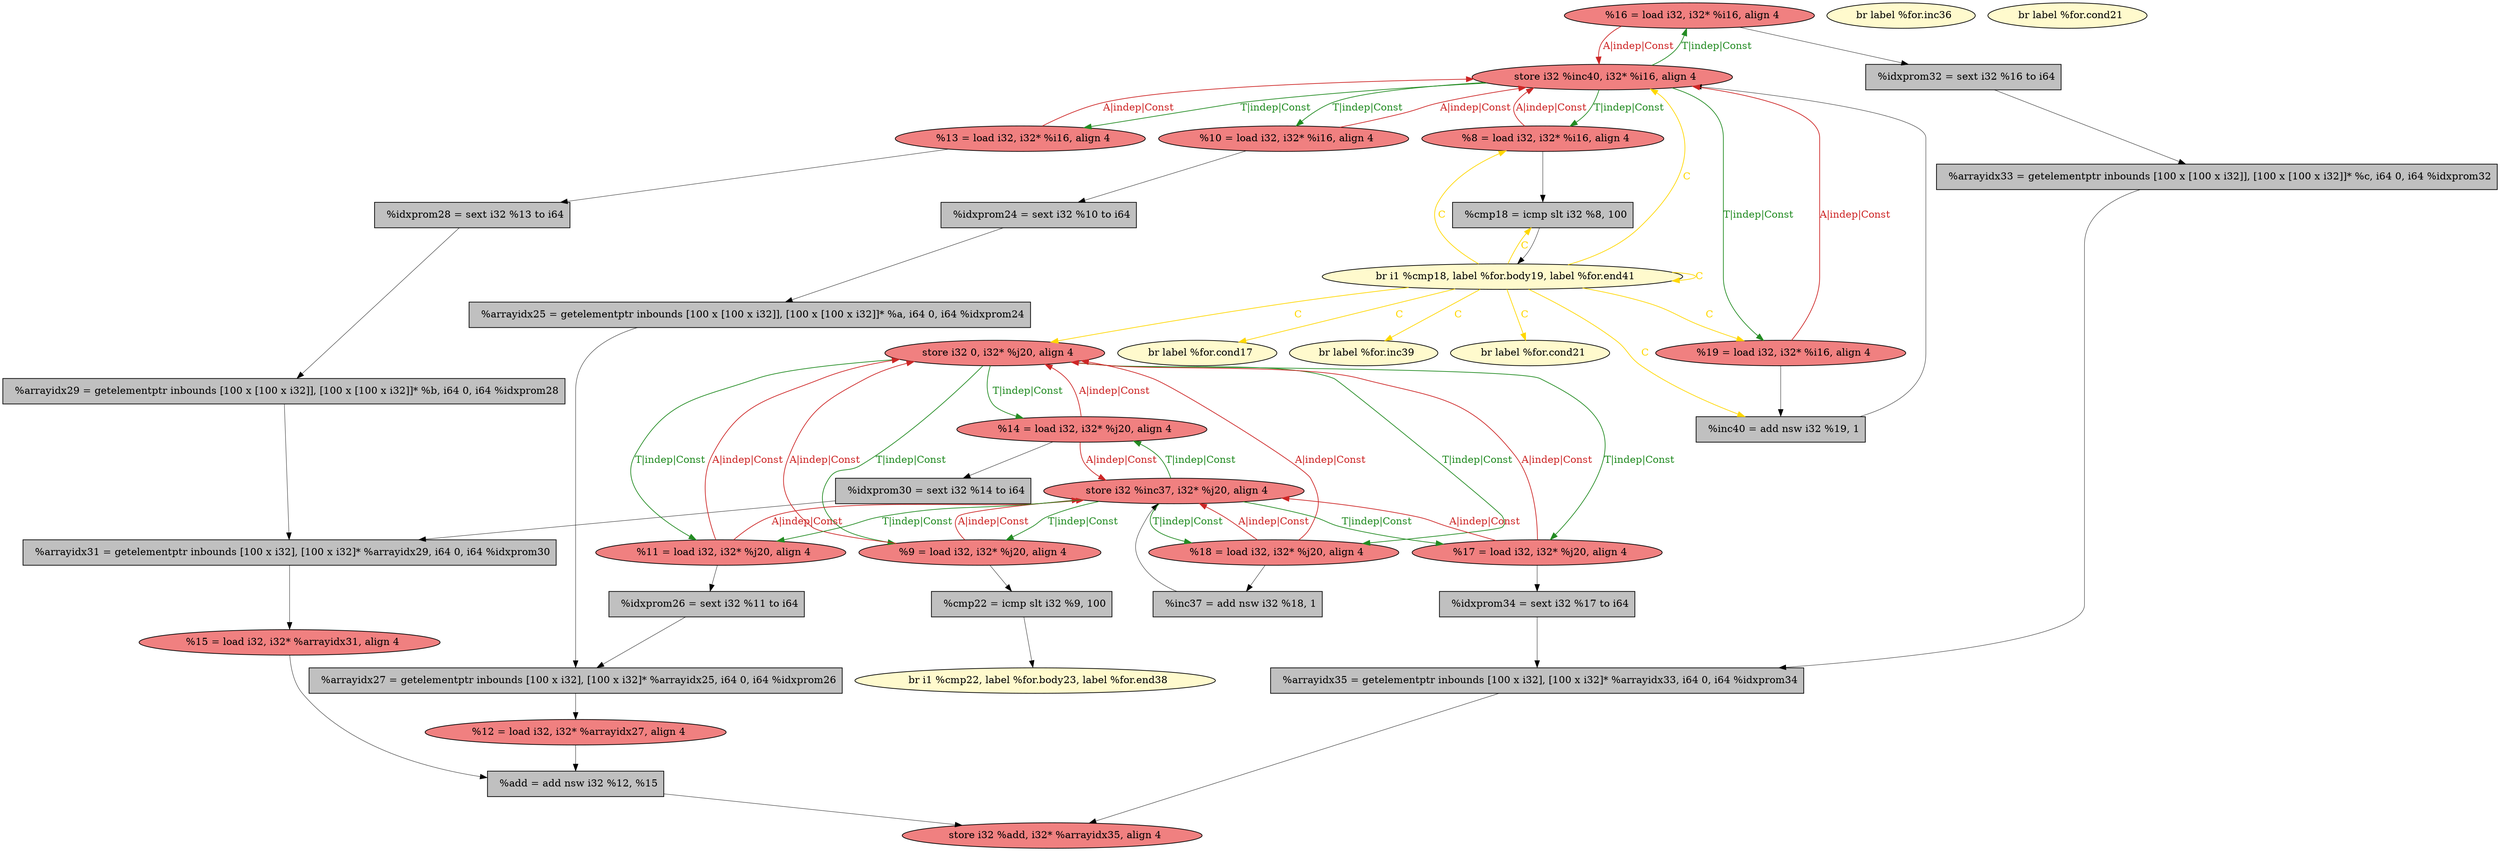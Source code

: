 
digraph G {


node771 [fillcolor=lightcoral,label="  %16 = load i32, i32* %i16, align 4",shape=ellipse,style=filled ]
node770 [fillcolor=grey,label="  %idxprom30 = sext i32 %14 to i64",shape=rectangle,style=filled ]
node756 [fillcolor=grey,label="  %add = add nsw i32 %12, %15",shape=rectangle,style=filled ]
node745 [fillcolor=grey,label="  %arrayidx27 = getelementptr inbounds [100 x i32], [100 x i32]* %arrayidx25, i64 0, i64 %idxprom26",shape=rectangle,style=filled ]
node753 [fillcolor=lightcoral,label="  %12 = load i32, i32* %arrayidx27, align 4",shape=ellipse,style=filled ]
node742 [fillcolor=lightcoral,label="  %14 = load i32, i32* %j20, align 4",shape=ellipse,style=filled ]
node758 [fillcolor=lightcoral,label="  %8 = load i32, i32* %i16, align 4",shape=ellipse,style=filled ]
node760 [fillcolor=grey,label="  %idxprom26 = sext i32 %11 to i64",shape=rectangle,style=filled ]
node741 [fillcolor=lightcoral,label="  store i32 %inc40, i32* %i16, align 4",shape=ellipse,style=filled ]
node744 [fillcolor=lightcoral,label="  store i32 %add, i32* %arrayidx35, align 4",shape=ellipse,style=filled ]
node739 [fillcolor=lemonchiffon,label="  br label %for.inc36",shape=ellipse,style=filled ]
node732 [fillcolor=grey,label="  %idxprom34 = sext i32 %17 to i64",shape=rectangle,style=filled ]
node734 [fillcolor=lightcoral,label="  store i32 0, i32* %j20, align 4",shape=ellipse,style=filled ]
node747 [fillcolor=lemonchiffon,label="  br label %for.cond21",shape=ellipse,style=filled ]
node737 [fillcolor=grey,label="  %cmp22 = icmp slt i32 %9, 100",shape=rectangle,style=filled ]
node743 [fillcolor=grey,label="  %arrayidx33 = getelementptr inbounds [100 x [100 x i32]], [100 x [100 x i32]]* %c, i64 0, i64 %idxprom32",shape=rectangle,style=filled ]
node748 [fillcolor=lemonchiffon,label="  br label %for.cond17",shape=ellipse,style=filled ]
node733 [fillcolor=lightcoral,label="  %17 = load i32, i32* %j20, align 4",shape=ellipse,style=filled ]
node736 [fillcolor=lemonchiffon,label="  br i1 %cmp22, label %for.body23, label %for.end38",shape=ellipse,style=filled ]
node735 [fillcolor=grey,label="  %cmp18 = icmp slt i32 %8, 100",shape=rectangle,style=filled ]
node750 [fillcolor=lightcoral,label="  %15 = load i32, i32* %arrayidx31, align 4",shape=ellipse,style=filled ]
node749 [fillcolor=grey,label="  %inc40 = add nsw i32 %19, 1",shape=rectangle,style=filled ]
node751 [fillcolor=grey,label="  %inc37 = add nsw i32 %18, 1",shape=rectangle,style=filled ]
node766 [fillcolor=grey,label="  %idxprom28 = sext i32 %13 to i64",shape=rectangle,style=filled ]
node752 [fillcolor=grey,label="  %arrayidx35 = getelementptr inbounds [100 x i32], [100 x i32]* %arrayidx33, i64 0, i64 %idxprom34",shape=rectangle,style=filled ]
node754 [fillcolor=lightcoral,label="  %10 = load i32, i32* %i16, align 4",shape=ellipse,style=filled ]
node755 [fillcolor=lightcoral,label="  %11 = load i32, i32* %j20, align 4",shape=ellipse,style=filled ]
node757 [fillcolor=lightcoral,label="  %19 = load i32, i32* %i16, align 4",shape=ellipse,style=filled ]
node762 [fillcolor=lightcoral,label="  %13 = load i32, i32* %i16, align 4",shape=ellipse,style=filled ]
node759 [fillcolor=grey,label="  %arrayidx25 = getelementptr inbounds [100 x [100 x i32]], [100 x [100 x i32]]* %a, i64 0, i64 %idxprom24",shape=rectangle,style=filled ]
node769 [fillcolor=grey,label="  %arrayidx29 = getelementptr inbounds [100 x [100 x i32]], [100 x [100 x i32]]* %b, i64 0, i64 %idxprom28",shape=rectangle,style=filled ]
node738 [fillcolor=grey,label="  %idxprom24 = sext i32 %10 to i64",shape=rectangle,style=filled ]
node765 [fillcolor=lemonchiffon,label="  br label %for.inc39",shape=ellipse,style=filled ]
node746 [fillcolor=lightcoral,label="  %9 = load i32, i32* %j20, align 4",shape=ellipse,style=filled ]
node761 [fillcolor=lemonchiffon,label="  br label %for.cond21",shape=ellipse,style=filled ]
node763 [fillcolor=grey,label="  %arrayidx31 = getelementptr inbounds [100 x i32], [100 x i32]* %arrayidx29, i64 0, i64 %idxprom30",shape=rectangle,style=filled ]
node764 [fillcolor=lemonchiffon,label="  br i1 %cmp18, label %for.body19, label %for.end41",shape=ellipse,style=filled ]
node768 [fillcolor=lightcoral,label="  %18 = load i32, i32* %j20, align 4",shape=ellipse,style=filled ]
node740 [fillcolor=lightcoral,label="  store i32 %inc37, i32* %j20, align 4",shape=ellipse,style=filled ]
node767 [fillcolor=grey,label="  %idxprom32 = sext i32 %16 to i64",shape=rectangle,style=filled ]

node759->node745 [style=solid,color=black,label="",penwidth=0.5,fontcolor=black ]
node752->node744 [style=solid,color=black,label="",penwidth=0.5,fontcolor=black ]
node767->node743 [style=solid,color=black,label="",penwidth=0.5,fontcolor=black ]
node742->node770 [style=solid,color=black,label="",penwidth=0.5,fontcolor=black ]
node734->node768 [style=solid,color=forestgreen,label="T|indep|Const",penwidth=1.0,fontcolor=forestgreen ]
node764->node735 [style=solid,color=gold,label="C",penwidth=1.0,fontcolor=gold ]
node760->node745 [style=solid,color=black,label="",penwidth=0.5,fontcolor=black ]
node732->node752 [style=solid,color=black,label="",penwidth=0.5,fontcolor=black ]
node764->node758 [style=solid,color=gold,label="C",penwidth=1.0,fontcolor=gold ]
node745->node753 [style=solid,color=black,label="",penwidth=0.5,fontcolor=black ]
node741->node754 [style=solid,color=forestgreen,label="T|indep|Const",penwidth=1.0,fontcolor=forestgreen ]
node753->node756 [style=solid,color=black,label="",penwidth=0.5,fontcolor=black ]
node764->node761 [style=solid,color=gold,label="C",penwidth=1.0,fontcolor=gold ]
node762->node766 [style=solid,color=black,label="",penwidth=0.5,fontcolor=black ]
node763->node750 [style=solid,color=black,label="",penwidth=0.5,fontcolor=black ]
node733->node732 [style=solid,color=black,label="",penwidth=0.5,fontcolor=black ]
node756->node744 [style=solid,color=black,label="",penwidth=0.5,fontcolor=black ]
node735->node764 [style=solid,color=black,label="",penwidth=0.5,fontcolor=black ]
node768->node751 [style=solid,color=black,label="",penwidth=0.5,fontcolor=black ]
node742->node734 [style=solid,color=firebrick3,label="A|indep|Const",penwidth=1.0,fontcolor=firebrick3 ]
node734->node733 [style=solid,color=forestgreen,label="T|indep|Const",penwidth=1.0,fontcolor=forestgreen ]
node733->node734 [style=solid,color=firebrick3,label="A|indep|Const",penwidth=1.0,fontcolor=firebrick3 ]
node755->node734 [style=solid,color=firebrick3,label="A|indep|Const",penwidth=1.0,fontcolor=firebrick3 ]
node764->node764 [style=solid,color=gold,label="C",penwidth=1.0,fontcolor=gold ]
node740->node768 [style=solid,color=forestgreen,label="T|indep|Const",penwidth=1.0,fontcolor=forestgreen ]
node740->node746 [style=solid,color=forestgreen,label="T|indep|Const",penwidth=1.0,fontcolor=forestgreen ]
node733->node740 [style=solid,color=firebrick3,label="A|indep|Const",penwidth=1.0,fontcolor=firebrick3 ]
node770->node763 [style=solid,color=black,label="",penwidth=0.5,fontcolor=black ]
node741->node757 [style=solid,color=forestgreen,label="T|indep|Const",penwidth=1.0,fontcolor=forestgreen ]
node746->node740 [style=solid,color=firebrick3,label="A|indep|Const",penwidth=1.0,fontcolor=firebrick3 ]
node768->node740 [style=solid,color=firebrick3,label="A|indep|Const",penwidth=1.0,fontcolor=firebrick3 ]
node768->node734 [style=solid,color=firebrick3,label="A|indep|Const",penwidth=1.0,fontcolor=firebrick3 ]
node754->node738 [style=solid,color=black,label="",penwidth=0.5,fontcolor=black ]
node764->node748 [style=solid,color=gold,label="C",penwidth=1.0,fontcolor=gold ]
node742->node740 [style=solid,color=firebrick3,label="A|indep|Const",penwidth=1.0,fontcolor=firebrick3 ]
node746->node734 [style=solid,color=firebrick3,label="A|indep|Const",penwidth=1.0,fontcolor=firebrick3 ]
node764->node734 [style=solid,color=gold,label="C",penwidth=1.0,fontcolor=gold ]
node740->node733 [style=solid,color=forestgreen,label="T|indep|Const",penwidth=1.0,fontcolor=forestgreen ]
node764->node741 [style=solid,color=gold,label="C",penwidth=1.0,fontcolor=gold ]
node750->node756 [style=solid,color=black,label="",penwidth=0.5,fontcolor=black ]
node734->node742 [style=solid,color=forestgreen,label="T|indep|Const",penwidth=1.0,fontcolor=forestgreen ]
node734->node746 [style=solid,color=forestgreen,label="T|indep|Const",penwidth=1.0,fontcolor=forestgreen ]
node755->node740 [style=solid,color=firebrick3,label="A|indep|Const",penwidth=1.0,fontcolor=firebrick3 ]
node754->node741 [style=solid,color=firebrick3,label="A|indep|Const",penwidth=1.0,fontcolor=firebrick3 ]
node764->node749 [style=solid,color=gold,label="C",penwidth=1.0,fontcolor=gold ]
node743->node752 [style=solid,color=black,label="",penwidth=0.5,fontcolor=black ]
node746->node737 [style=solid,color=black,label="",penwidth=0.5,fontcolor=black ]
node734->node755 [style=solid,color=forestgreen,label="T|indep|Const",penwidth=1.0,fontcolor=forestgreen ]
node764->node757 [style=solid,color=gold,label="C",penwidth=1.0,fontcolor=gold ]
node740->node755 [style=solid,color=forestgreen,label="T|indep|Const",penwidth=1.0,fontcolor=forestgreen ]
node771->node741 [style=solid,color=firebrick3,label="A|indep|Const",penwidth=1.0,fontcolor=firebrick3 ]
node758->node735 [style=solid,color=black,label="",penwidth=0.5,fontcolor=black ]
node741->node771 [style=solid,color=forestgreen,label="T|indep|Const",penwidth=1.0,fontcolor=forestgreen ]
node762->node741 [style=solid,color=firebrick3,label="A|indep|Const",penwidth=1.0,fontcolor=firebrick3 ]
node749->node741 [style=solid,color=black,label="",penwidth=0.5,fontcolor=black ]
node757->node749 [style=solid,color=black,label="",penwidth=0.5,fontcolor=black ]
node741->node762 [style=solid,color=forestgreen,label="T|indep|Const",penwidth=1.0,fontcolor=forestgreen ]
node740->node742 [style=solid,color=forestgreen,label="T|indep|Const",penwidth=1.0,fontcolor=forestgreen ]
node766->node769 [style=solid,color=black,label="",penwidth=0.5,fontcolor=black ]
node751->node740 [style=solid,color=black,label="",penwidth=0.5,fontcolor=black ]
node769->node763 [style=solid,color=black,label="",penwidth=0.5,fontcolor=black ]
node738->node759 [style=solid,color=black,label="",penwidth=0.5,fontcolor=black ]
node764->node765 [style=solid,color=gold,label="C",penwidth=1.0,fontcolor=gold ]
node758->node741 [style=solid,color=firebrick3,label="A|indep|Const",penwidth=1.0,fontcolor=firebrick3 ]
node755->node760 [style=solid,color=black,label="",penwidth=0.5,fontcolor=black ]
node741->node758 [style=solid,color=forestgreen,label="T|indep|Const",penwidth=1.0,fontcolor=forestgreen ]
node757->node741 [style=solid,color=firebrick3,label="A|indep|Const",penwidth=1.0,fontcolor=firebrick3 ]
node771->node767 [style=solid,color=black,label="",penwidth=0.5,fontcolor=black ]
node737->node736 [style=solid,color=black,label="",penwidth=0.5,fontcolor=black ]


}
